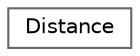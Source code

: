 digraph "Graphical Class Hierarchy"
{
 // LATEX_PDF_SIZE
  bgcolor="transparent";
  edge [fontname=Helvetica,fontsize=10,labelfontname=Helvetica,labelfontsize=10];
  node [fontname=Helvetica,fontsize=10,shape=box,height=0.2,width=0.4];
  rankdir="LR";
  Node0 [id="Node000000",label="Distance",height=0.2,width=0.4,color="grey40", fillcolor="white", style="filled",URL="$classDistance.html",tooltip="Represents the distance between two locations, including both driving and walking distances."];
}
